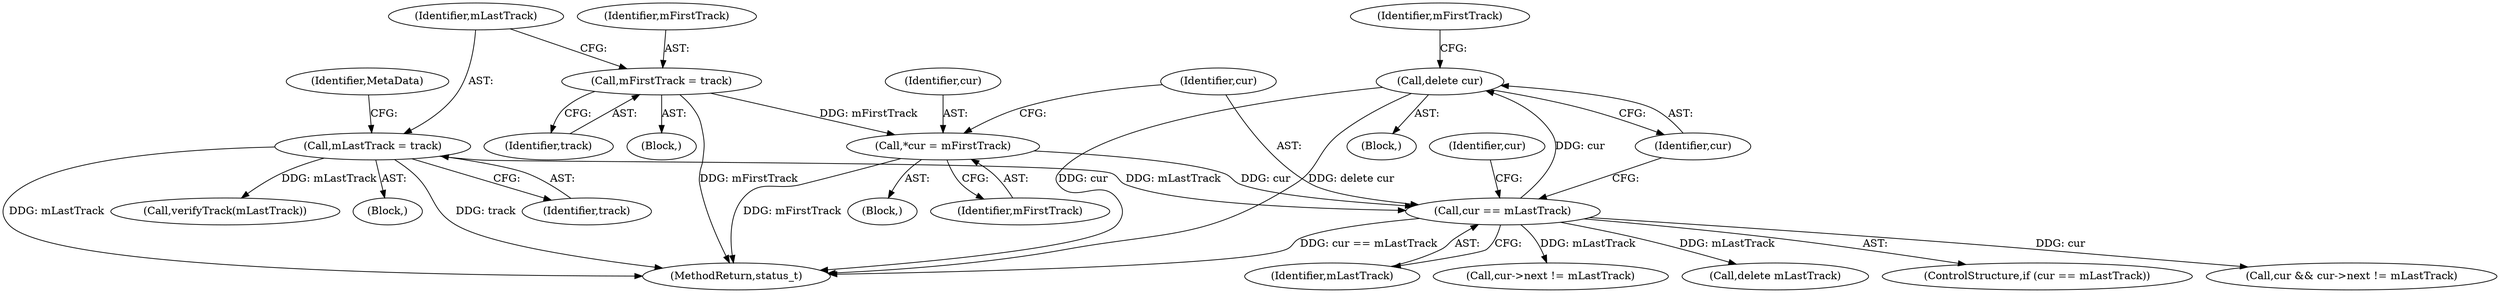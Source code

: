 digraph "0_Android_f4a88c8ed4f8186b3d6e2852993e063fc33ff231@API" {
"1000524" [label="(Call,delete cur)"];
"1000520" [label="(Call,cur == mLastTrack)"];
"1000516" [label="(Call,*cur = mFirstTrack)"];
"1000442" [label="(Call,mFirstTrack = track)"];
"1000445" [label="(Call,mLastTrack = track)"];
"1000446" [label="(Identifier,mLastTrack)"];
"1000562" [label="(Call,verifyTrack(mLastTrack))"];
"1000516" [label="(Call,*cur = mFirstTrack)"];
"1000514" [label="(Block,)"];
"1000524" [label="(Call,delete cur)"];
"1000422" [label="(Block,)"];
"1000444" [label="(Identifier,track)"];
"1000445" [label="(Call,mLastTrack = track)"];
"1000525" [label="(Identifier,cur)"];
"1000522" [label="(Identifier,mLastTrack)"];
"1000536" [label="(Call,cur->next != mLastTrack)"];
"1000520" [label="(Call,cur == mLastTrack)"];
"1000535" [label="(Identifier,cur)"];
"1000521" [label="(Identifier,cur)"];
"1000527" [label="(Identifier,mFirstTrack)"];
"1000517" [label="(Identifier,cur)"];
"1000552" [label="(Call,delete mLastTrack)"];
"1000519" [label="(ControlStructure,if (cur == mLastTrack))"];
"1002911" [label="(MethodReturn,status_t)"];
"1000441" [label="(Block,)"];
"1000442" [label="(Call,mFirstTrack = track)"];
"1000447" [label="(Identifier,track)"];
"1000518" [label="(Identifier,mFirstTrack)"];
"1000523" [label="(Block,)"];
"1000443" [label="(Identifier,mFirstTrack)"];
"1000448" [label="(Identifier,MetaData)"];
"1000534" [label="(Call,cur && cur->next != mLastTrack)"];
"1000524" -> "1000523"  [label="AST: "];
"1000524" -> "1000525"  [label="CFG: "];
"1000525" -> "1000524"  [label="AST: "];
"1000527" -> "1000524"  [label="CFG: "];
"1000524" -> "1002911"  [label="DDG: cur"];
"1000524" -> "1002911"  [label="DDG: delete cur"];
"1000520" -> "1000524"  [label="DDG: cur"];
"1000520" -> "1000519"  [label="AST: "];
"1000520" -> "1000522"  [label="CFG: "];
"1000521" -> "1000520"  [label="AST: "];
"1000522" -> "1000520"  [label="AST: "];
"1000525" -> "1000520"  [label="CFG: "];
"1000535" -> "1000520"  [label="CFG: "];
"1000520" -> "1002911"  [label="DDG: cur == mLastTrack"];
"1000516" -> "1000520"  [label="DDG: cur"];
"1000445" -> "1000520"  [label="DDG: mLastTrack"];
"1000520" -> "1000534"  [label="DDG: cur"];
"1000520" -> "1000536"  [label="DDG: mLastTrack"];
"1000520" -> "1000552"  [label="DDG: mLastTrack"];
"1000516" -> "1000514"  [label="AST: "];
"1000516" -> "1000518"  [label="CFG: "];
"1000517" -> "1000516"  [label="AST: "];
"1000518" -> "1000516"  [label="AST: "];
"1000521" -> "1000516"  [label="CFG: "];
"1000516" -> "1002911"  [label="DDG: mFirstTrack"];
"1000442" -> "1000516"  [label="DDG: mFirstTrack"];
"1000442" -> "1000441"  [label="AST: "];
"1000442" -> "1000444"  [label="CFG: "];
"1000443" -> "1000442"  [label="AST: "];
"1000444" -> "1000442"  [label="AST: "];
"1000446" -> "1000442"  [label="CFG: "];
"1000442" -> "1002911"  [label="DDG: mFirstTrack"];
"1000445" -> "1000422"  [label="AST: "];
"1000445" -> "1000447"  [label="CFG: "];
"1000446" -> "1000445"  [label="AST: "];
"1000447" -> "1000445"  [label="AST: "];
"1000448" -> "1000445"  [label="CFG: "];
"1000445" -> "1002911"  [label="DDG: mLastTrack"];
"1000445" -> "1002911"  [label="DDG: track"];
"1000445" -> "1000562"  [label="DDG: mLastTrack"];
}

